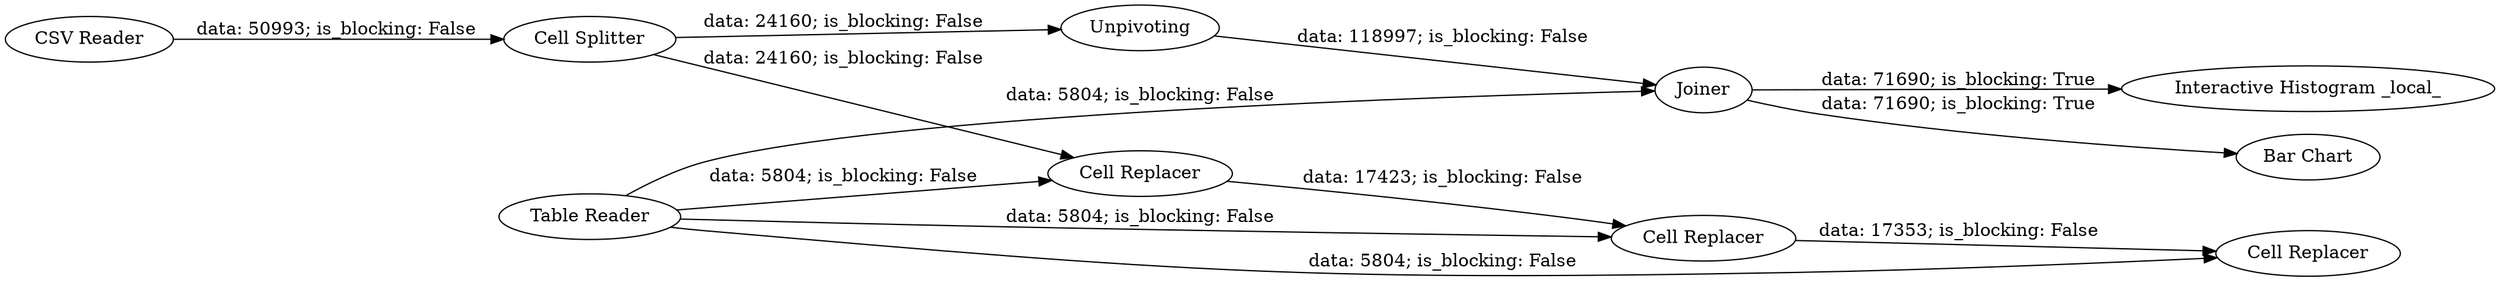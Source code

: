 digraph {
	"-4349989014946896623_5" [label=Joiner]
	"-4349989014946896623_3" [label="Cell Splitter"]
	"-4349989014946896623_2" [label="CSV Reader"]
	"-4349989014946896623_9" [label="Cell Replacer"]
	"-4349989014946896623_8" [label="Interactive Histogram _local_"]
	"-4349989014946896623_12" [label="Bar Chart"]
	"-4349989014946896623_11" [label="Cell Replacer"]
	"-4349989014946896623_10" [label="Cell Replacer"]
	"-4349989014946896623_1" [label="Table Reader"]
	"-4349989014946896623_4" [label=Unpivoting]
	"-4349989014946896623_1" -> "-4349989014946896623_10" [label="data: 5804; is_blocking: False"]
	"-4349989014946896623_2" -> "-4349989014946896623_3" [label="data: 50993; is_blocking: False"]
	"-4349989014946896623_1" -> "-4349989014946896623_9" [label="data: 5804; is_blocking: False"]
	"-4349989014946896623_1" -> "-4349989014946896623_11" [label="data: 5804; is_blocking: False"]
	"-4349989014946896623_5" -> "-4349989014946896623_12" [label="data: 71690; is_blocking: True"]
	"-4349989014946896623_1" -> "-4349989014946896623_5" [label="data: 5804; is_blocking: False"]
	"-4349989014946896623_5" -> "-4349989014946896623_8" [label="data: 71690; is_blocking: True"]
	"-4349989014946896623_10" -> "-4349989014946896623_11" [label="data: 17353; is_blocking: False"]
	"-4349989014946896623_4" -> "-4349989014946896623_5" [label="data: 118997; is_blocking: False"]
	"-4349989014946896623_3" -> "-4349989014946896623_4" [label="data: 24160; is_blocking: False"]
	"-4349989014946896623_9" -> "-4349989014946896623_10" [label="data: 17423; is_blocking: False"]
	"-4349989014946896623_3" -> "-4349989014946896623_9" [label="data: 24160; is_blocking: False"]
	rankdir=LR
}
